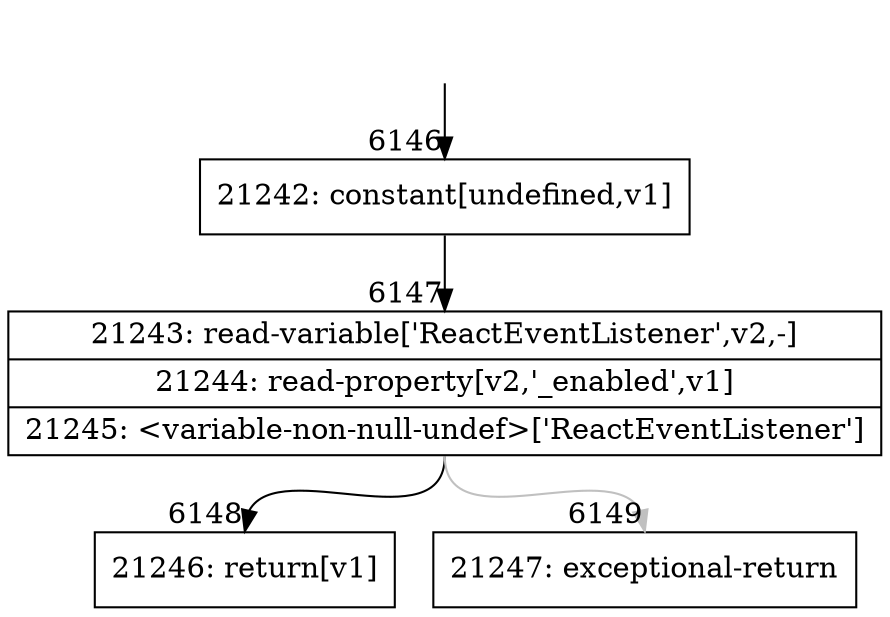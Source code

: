digraph {
rankdir="TD"
BB_entry421[shape=none,label=""];
BB_entry421 -> BB6146 [tailport=s, headport=n, headlabel="    6146"]
BB6146 [shape=record label="{21242: constant[undefined,v1]}" ] 
BB6146 -> BB6147 [tailport=s, headport=n, headlabel="      6147"]
BB6147 [shape=record label="{21243: read-variable['ReactEventListener',v2,-]|21244: read-property[v2,'_enabled',v1]|21245: \<variable-non-null-undef\>['ReactEventListener']}" ] 
BB6147 -> BB6148 [tailport=s, headport=n, headlabel="      6148"]
BB6147 -> BB6149 [tailport=s, headport=n, color=gray, headlabel="      6149"]
BB6148 [shape=record label="{21246: return[v1]}" ] 
BB6149 [shape=record label="{21247: exceptional-return}" ] 
//#$~ 10888
}
